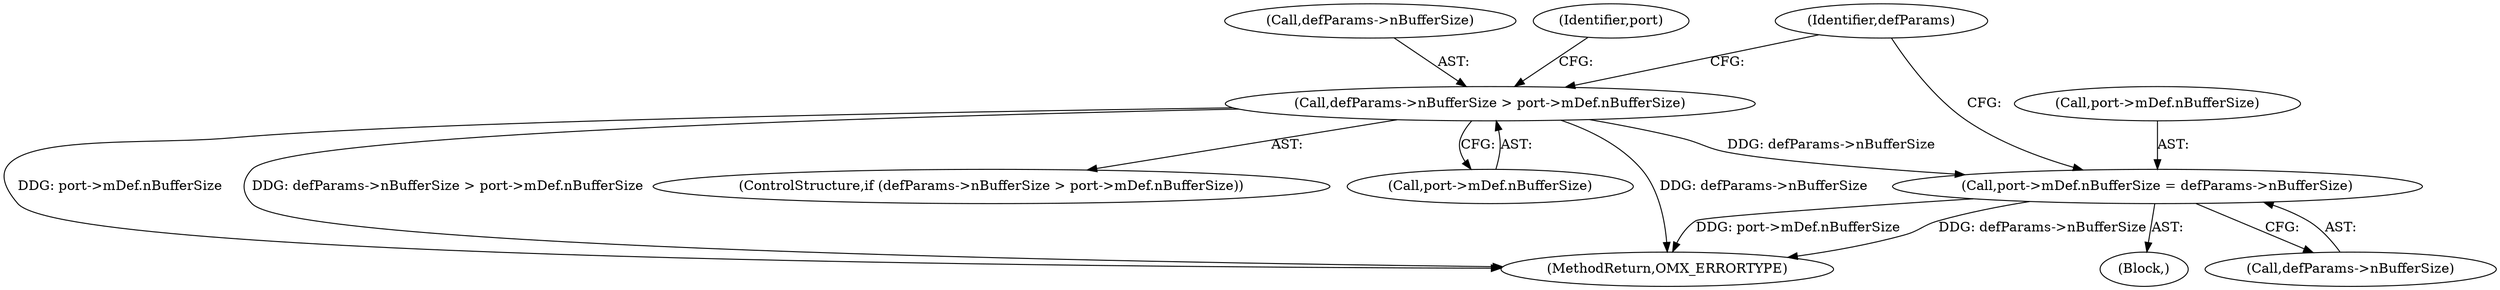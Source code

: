 digraph "0_Android_295c883fe3105b19bcd0f9e07d54c6b589fc5bff_37@pointer" {
"1000160" [label="(Call,port->mDef.nBufferSize = defParams->nBufferSize)"];
"1000150" [label="(Call,defParams->nBufferSize > port->mDef.nBufferSize)"];
"1000159" [label="(Block,)"];
"1000150" [label="(Call,defParams->nBufferSize > port->mDef.nBufferSize)"];
"1000172" [label="(Identifier,defParams)"];
"1000206" [label="(MethodReturn,OMX_ERRORTYPE)"];
"1000149" [label="(ControlStructure,if (defParams->nBufferSize > port->mDef.nBufferSize))"];
"1000151" [label="(Call,defParams->nBufferSize)"];
"1000163" [label="(Identifier,port)"];
"1000154" [label="(Call,port->mDef.nBufferSize)"];
"1000160" [label="(Call,port->mDef.nBufferSize = defParams->nBufferSize)"];
"1000166" [label="(Call,defParams->nBufferSize)"];
"1000161" [label="(Call,port->mDef.nBufferSize)"];
"1000160" -> "1000159"  [label="AST: "];
"1000160" -> "1000166"  [label="CFG: "];
"1000161" -> "1000160"  [label="AST: "];
"1000166" -> "1000160"  [label="AST: "];
"1000172" -> "1000160"  [label="CFG: "];
"1000160" -> "1000206"  [label="DDG: defParams->nBufferSize"];
"1000160" -> "1000206"  [label="DDG: port->mDef.nBufferSize"];
"1000150" -> "1000160"  [label="DDG: defParams->nBufferSize"];
"1000150" -> "1000149"  [label="AST: "];
"1000150" -> "1000154"  [label="CFG: "];
"1000151" -> "1000150"  [label="AST: "];
"1000154" -> "1000150"  [label="AST: "];
"1000163" -> "1000150"  [label="CFG: "];
"1000172" -> "1000150"  [label="CFG: "];
"1000150" -> "1000206"  [label="DDG: defParams->nBufferSize"];
"1000150" -> "1000206"  [label="DDG: port->mDef.nBufferSize"];
"1000150" -> "1000206"  [label="DDG: defParams->nBufferSize > port->mDef.nBufferSize"];
}
